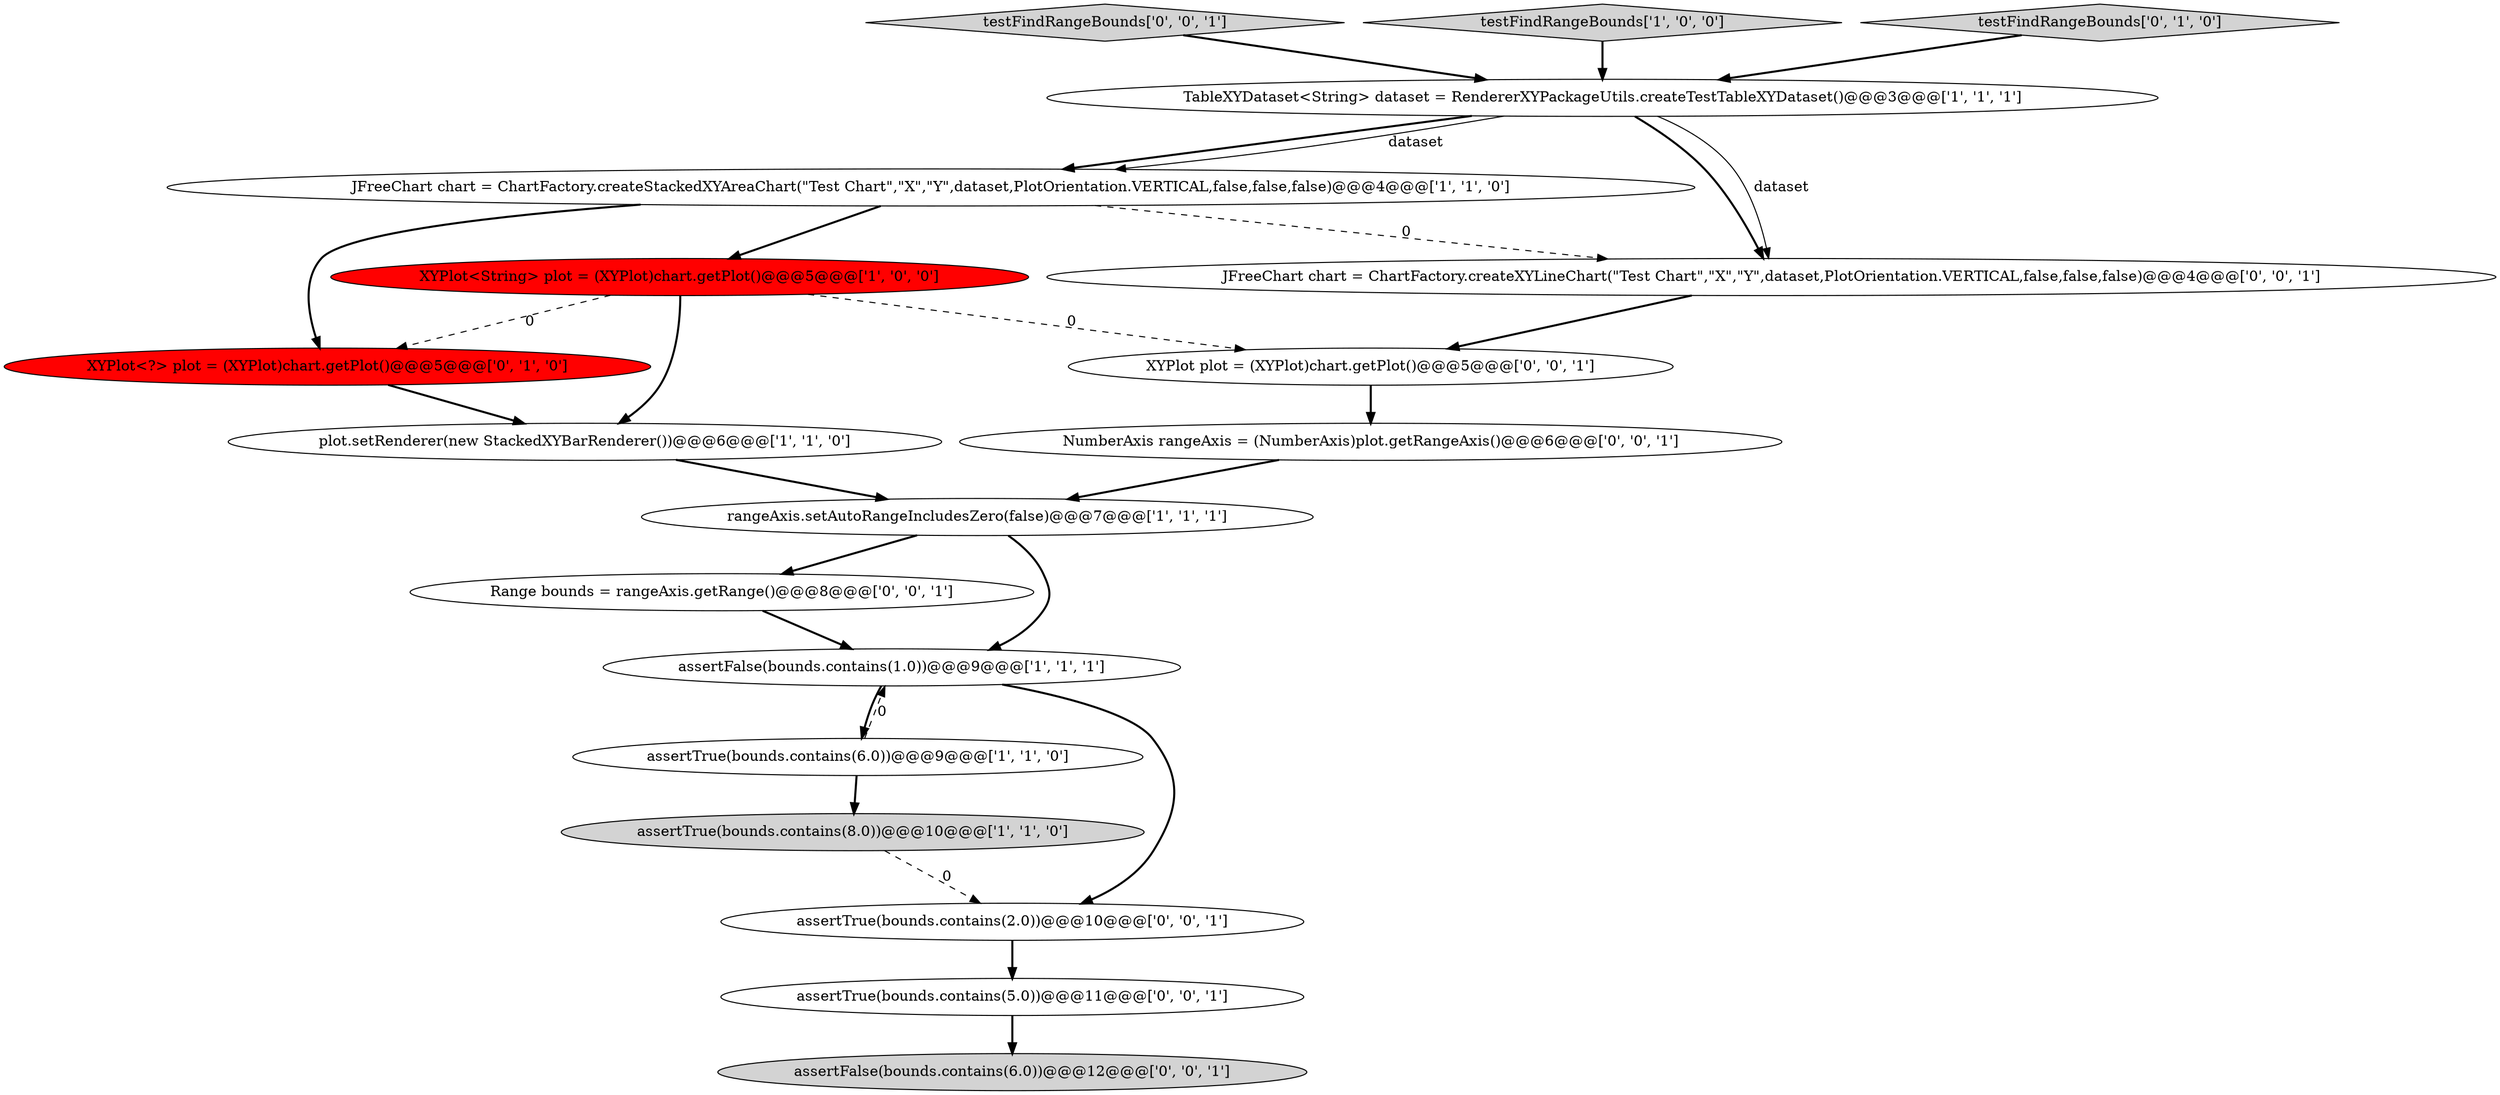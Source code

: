 digraph {
16 [style = filled, label = "testFindRangeBounds['0', '0', '1']", fillcolor = lightgray, shape = diamond image = "AAA0AAABBB3BBB"];
0 [style = filled, label = "JFreeChart chart = ChartFactory.createStackedXYAreaChart(\"Test Chart\",\"X\",\"Y\",dataset,PlotOrientation.VERTICAL,false,false,false)@@@4@@@['1', '1', '0']", fillcolor = white, shape = ellipse image = "AAA0AAABBB1BBB"];
12 [style = filled, label = "JFreeChart chart = ChartFactory.createXYLineChart(\"Test Chart\",\"X\",\"Y\",dataset,PlotOrientation.VERTICAL,false,false,false)@@@4@@@['0', '0', '1']", fillcolor = white, shape = ellipse image = "AAA0AAABBB3BBB"];
3 [style = filled, label = "XYPlot<String> plot = (XYPlot)chart.getPlot()@@@5@@@['1', '0', '0']", fillcolor = red, shape = ellipse image = "AAA1AAABBB1BBB"];
7 [style = filled, label = "TableXYDataset<String> dataset = RendererXYPackageUtils.createTestTableXYDataset()@@@3@@@['1', '1', '1']", fillcolor = white, shape = ellipse image = "AAA0AAABBB1BBB"];
5 [style = filled, label = "testFindRangeBounds['1', '0', '0']", fillcolor = lightgray, shape = diamond image = "AAA0AAABBB1BBB"];
11 [style = filled, label = "assertFalse(bounds.contains(6.0))@@@12@@@['0', '0', '1']", fillcolor = lightgray, shape = ellipse image = "AAA0AAABBB3BBB"];
9 [style = filled, label = "XYPlot<?> plot = (XYPlot)chart.getPlot()@@@5@@@['0', '1', '0']", fillcolor = red, shape = ellipse image = "AAA1AAABBB2BBB"];
10 [style = filled, label = "testFindRangeBounds['0', '1', '0']", fillcolor = lightgray, shape = diamond image = "AAA0AAABBB2BBB"];
18 [style = filled, label = "Range bounds = rangeAxis.getRange()@@@8@@@['0', '0', '1']", fillcolor = white, shape = ellipse image = "AAA0AAABBB3BBB"];
4 [style = filled, label = "rangeAxis.setAutoRangeIncludesZero(false)@@@7@@@['1', '1', '1']", fillcolor = white, shape = ellipse image = "AAA0AAABBB1BBB"];
2 [style = filled, label = "assertTrue(bounds.contains(8.0))@@@10@@@['1', '1', '0']", fillcolor = lightgray, shape = ellipse image = "AAA0AAABBB1BBB"];
17 [style = filled, label = "assertTrue(bounds.contains(5.0))@@@11@@@['0', '0', '1']", fillcolor = white, shape = ellipse image = "AAA0AAABBB3BBB"];
1 [style = filled, label = "assertFalse(bounds.contains(1.0))@@@9@@@['1', '1', '1']", fillcolor = white, shape = ellipse image = "AAA0AAABBB1BBB"];
6 [style = filled, label = "plot.setRenderer(new StackedXYBarRenderer())@@@6@@@['1', '1', '0']", fillcolor = white, shape = ellipse image = "AAA0AAABBB1BBB"];
13 [style = filled, label = "XYPlot plot = (XYPlot)chart.getPlot()@@@5@@@['0', '0', '1']", fillcolor = white, shape = ellipse image = "AAA0AAABBB3BBB"];
8 [style = filled, label = "assertTrue(bounds.contains(6.0))@@@9@@@['1', '1', '0']", fillcolor = white, shape = ellipse image = "AAA0AAABBB1BBB"];
14 [style = filled, label = "NumberAxis rangeAxis = (NumberAxis)plot.getRangeAxis()@@@6@@@['0', '0', '1']", fillcolor = white, shape = ellipse image = "AAA0AAABBB3BBB"];
15 [style = filled, label = "assertTrue(bounds.contains(2.0))@@@10@@@['0', '0', '1']", fillcolor = white, shape = ellipse image = "AAA0AAABBB3BBB"];
0->3 [style = bold, label=""];
0->9 [style = bold, label=""];
1->8 [style = bold, label=""];
7->12 [style = bold, label=""];
1->15 [style = bold, label=""];
16->7 [style = bold, label=""];
3->6 [style = bold, label=""];
7->0 [style = bold, label=""];
4->18 [style = bold, label=""];
0->12 [style = dashed, label="0"];
3->13 [style = dashed, label="0"];
8->1 [style = dashed, label="0"];
10->7 [style = bold, label=""];
7->0 [style = solid, label="dataset"];
9->6 [style = bold, label=""];
2->15 [style = dashed, label="0"];
12->13 [style = bold, label=""];
6->4 [style = bold, label=""];
15->17 [style = bold, label=""];
8->2 [style = bold, label=""];
18->1 [style = bold, label=""];
3->9 [style = dashed, label="0"];
7->12 [style = solid, label="dataset"];
5->7 [style = bold, label=""];
4->1 [style = bold, label=""];
13->14 [style = bold, label=""];
14->4 [style = bold, label=""];
17->11 [style = bold, label=""];
}
